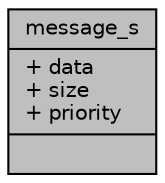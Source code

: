 digraph "message_s"
{
 // LATEX_PDF_SIZE
  edge [fontname="Helvetica",fontsize="10",labelfontname="Helvetica",labelfontsize="10"];
  node [fontname="Helvetica",fontsize="10",shape=record];
  Node1 [label="{message_s\n|+ data\l+ size\l+ priority\l|}",height=0.2,width=0.4,color="black", fillcolor="grey75", style="filled", fontcolor="black",tooltip=" "];
}
